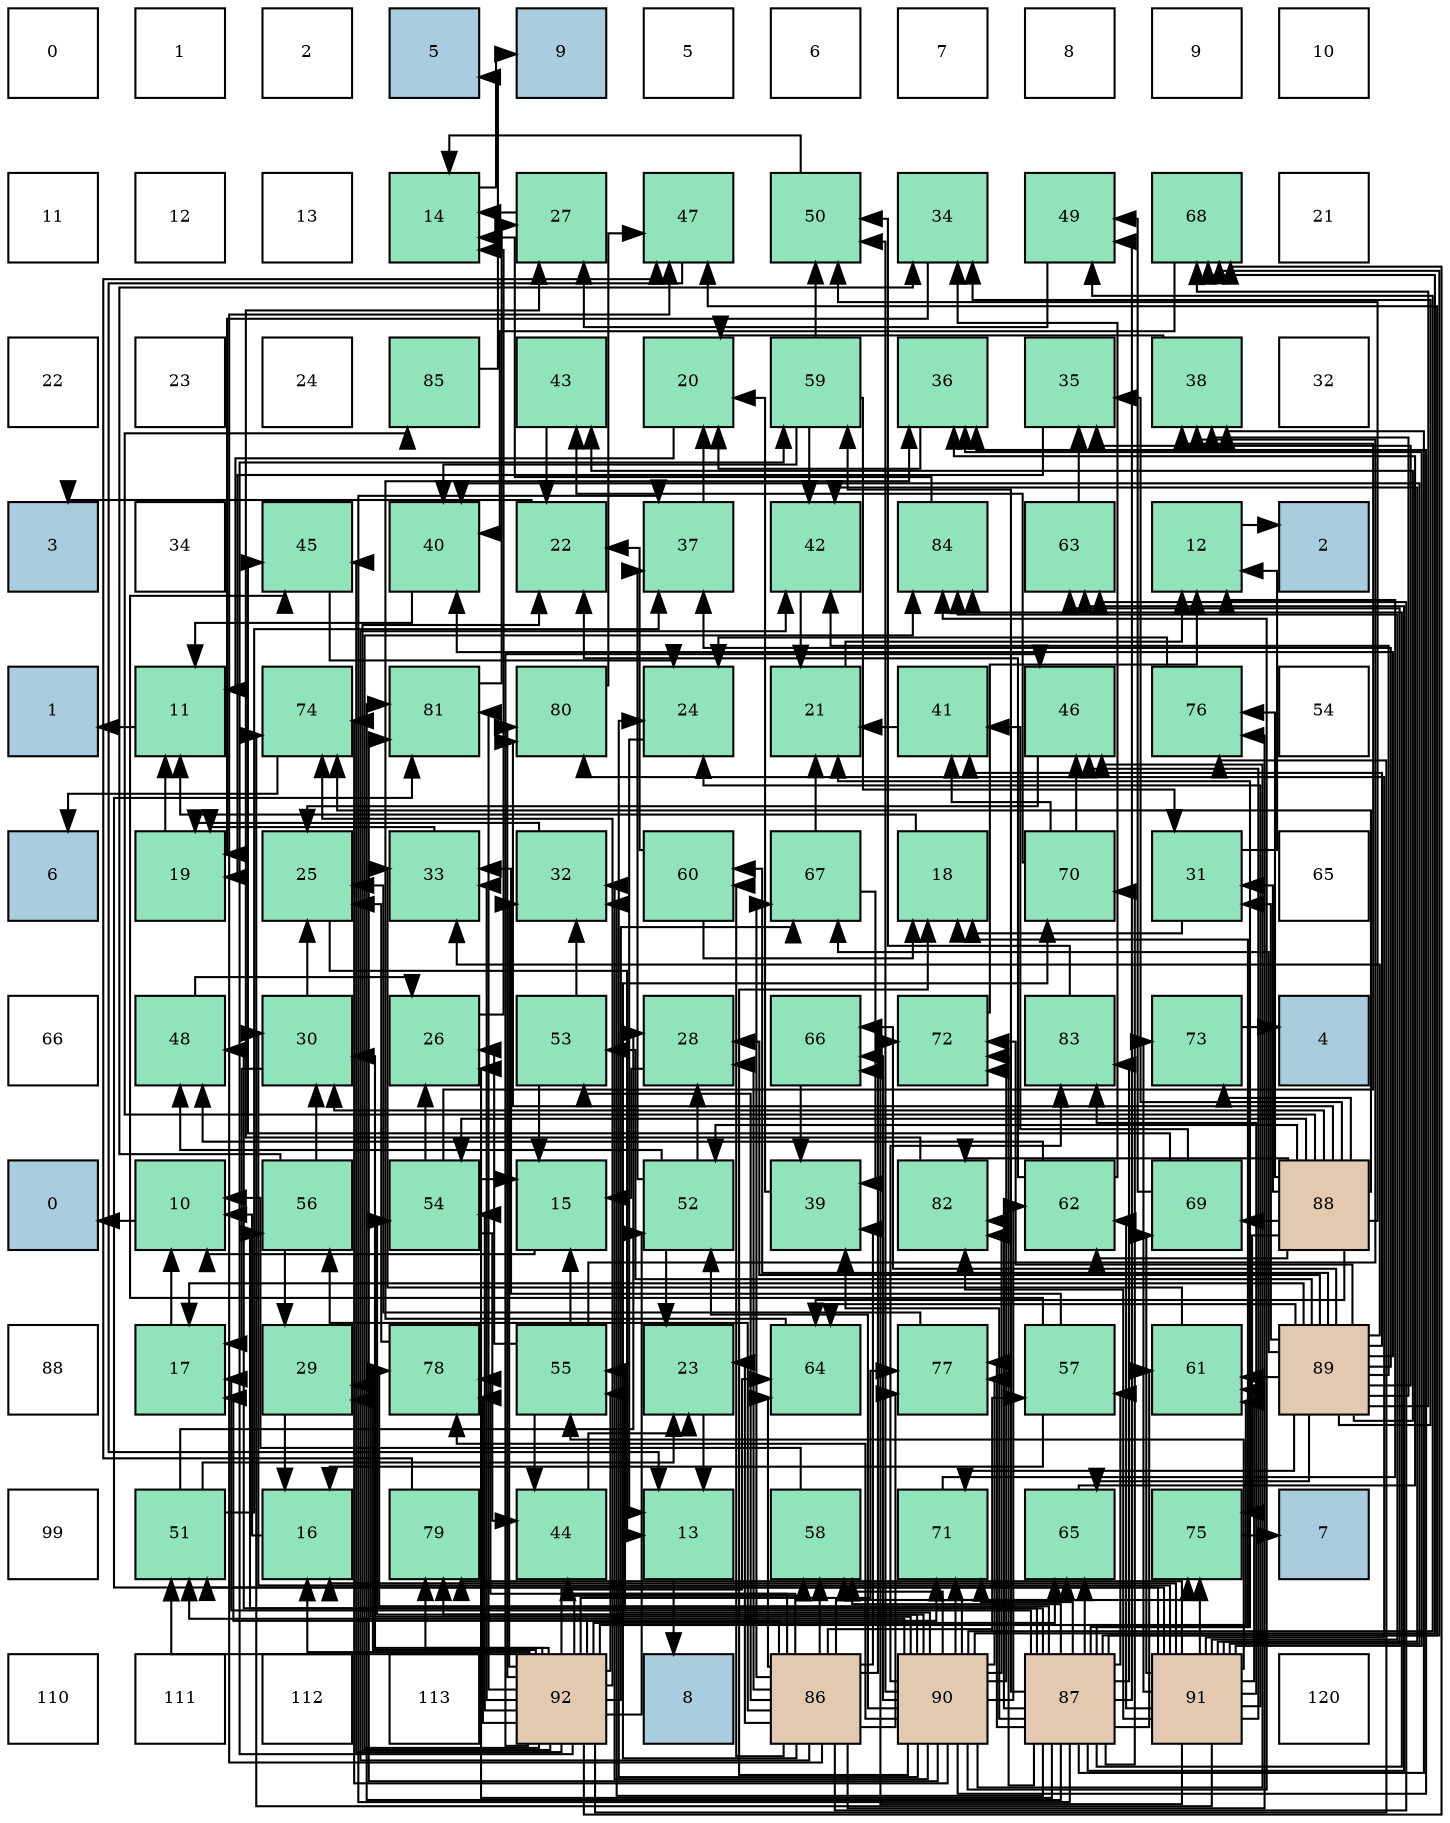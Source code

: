 digraph layout{
 rankdir=TB;
 splines=ortho;
 node [style=filled shape=square fixedsize=true width=0.6];
0[label="0", fontsize=8, fillcolor="#ffffff"];
1[label="1", fontsize=8, fillcolor="#ffffff"];
2[label="2", fontsize=8, fillcolor="#ffffff"];
3[label="5", fontsize=8, fillcolor="#a9ccde"];
4[label="9", fontsize=8, fillcolor="#a9ccde"];
5[label="5", fontsize=8, fillcolor="#ffffff"];
6[label="6", fontsize=8, fillcolor="#ffffff"];
7[label="7", fontsize=8, fillcolor="#ffffff"];
8[label="8", fontsize=8, fillcolor="#ffffff"];
9[label="9", fontsize=8, fillcolor="#ffffff"];
10[label="10", fontsize=8, fillcolor="#ffffff"];
11[label="11", fontsize=8, fillcolor="#ffffff"];
12[label="12", fontsize=8, fillcolor="#ffffff"];
13[label="13", fontsize=8, fillcolor="#ffffff"];
14[label="14", fontsize=8, fillcolor="#91e3bb"];
15[label="27", fontsize=8, fillcolor="#91e3bb"];
16[label="47", fontsize=8, fillcolor="#91e3bb"];
17[label="50", fontsize=8, fillcolor="#91e3bb"];
18[label="34", fontsize=8, fillcolor="#91e3bb"];
19[label="49", fontsize=8, fillcolor="#91e3bb"];
20[label="68", fontsize=8, fillcolor="#91e3bb"];
21[label="21", fontsize=8, fillcolor="#ffffff"];
22[label="22", fontsize=8, fillcolor="#ffffff"];
23[label="23", fontsize=8, fillcolor="#ffffff"];
24[label="24", fontsize=8, fillcolor="#ffffff"];
25[label="85", fontsize=8, fillcolor="#91e3bb"];
26[label="43", fontsize=8, fillcolor="#91e3bb"];
27[label="20", fontsize=8, fillcolor="#91e3bb"];
28[label="59", fontsize=8, fillcolor="#91e3bb"];
29[label="36", fontsize=8, fillcolor="#91e3bb"];
30[label="35", fontsize=8, fillcolor="#91e3bb"];
31[label="38", fontsize=8, fillcolor="#91e3bb"];
32[label="32", fontsize=8, fillcolor="#ffffff"];
33[label="3", fontsize=8, fillcolor="#a9ccde"];
34[label="34", fontsize=8, fillcolor="#ffffff"];
35[label="45", fontsize=8, fillcolor="#91e3bb"];
36[label="40", fontsize=8, fillcolor="#91e3bb"];
37[label="22", fontsize=8, fillcolor="#91e3bb"];
38[label="37", fontsize=8, fillcolor="#91e3bb"];
39[label="42", fontsize=8, fillcolor="#91e3bb"];
40[label="84", fontsize=8, fillcolor="#91e3bb"];
41[label="63", fontsize=8, fillcolor="#91e3bb"];
42[label="12", fontsize=8, fillcolor="#91e3bb"];
43[label="2", fontsize=8, fillcolor="#a9ccde"];
44[label="1", fontsize=8, fillcolor="#a9ccde"];
45[label="11", fontsize=8, fillcolor="#91e3bb"];
46[label="74", fontsize=8, fillcolor="#91e3bb"];
47[label="81", fontsize=8, fillcolor="#91e3bb"];
48[label="80", fontsize=8, fillcolor="#91e3bb"];
49[label="24", fontsize=8, fillcolor="#91e3bb"];
50[label="21", fontsize=8, fillcolor="#91e3bb"];
51[label="41", fontsize=8, fillcolor="#91e3bb"];
52[label="46", fontsize=8, fillcolor="#91e3bb"];
53[label="76", fontsize=8, fillcolor="#91e3bb"];
54[label="54", fontsize=8, fillcolor="#ffffff"];
55[label="6", fontsize=8, fillcolor="#a9ccde"];
56[label="19", fontsize=8, fillcolor="#91e3bb"];
57[label="25", fontsize=8, fillcolor="#91e3bb"];
58[label="33", fontsize=8, fillcolor="#91e3bb"];
59[label="32", fontsize=8, fillcolor="#91e3bb"];
60[label="60", fontsize=8, fillcolor="#91e3bb"];
61[label="67", fontsize=8, fillcolor="#91e3bb"];
62[label="18", fontsize=8, fillcolor="#91e3bb"];
63[label="70", fontsize=8, fillcolor="#91e3bb"];
64[label="31", fontsize=8, fillcolor="#91e3bb"];
65[label="65", fontsize=8, fillcolor="#ffffff"];
66[label="66", fontsize=8, fillcolor="#ffffff"];
67[label="48", fontsize=8, fillcolor="#91e3bb"];
68[label="30", fontsize=8, fillcolor="#91e3bb"];
69[label="26", fontsize=8, fillcolor="#91e3bb"];
70[label="53", fontsize=8, fillcolor="#91e3bb"];
71[label="28", fontsize=8, fillcolor="#91e3bb"];
72[label="66", fontsize=8, fillcolor="#91e3bb"];
73[label="72", fontsize=8, fillcolor="#91e3bb"];
74[label="83", fontsize=8, fillcolor="#91e3bb"];
75[label="73", fontsize=8, fillcolor="#91e3bb"];
76[label="4", fontsize=8, fillcolor="#a9ccde"];
77[label="0", fontsize=8, fillcolor="#a9ccde"];
78[label="10", fontsize=8, fillcolor="#91e3bb"];
79[label="56", fontsize=8, fillcolor="#91e3bb"];
80[label="54", fontsize=8, fillcolor="#91e3bb"];
81[label="15", fontsize=8, fillcolor="#91e3bb"];
82[label="52", fontsize=8, fillcolor="#91e3bb"];
83[label="39", fontsize=8, fillcolor="#91e3bb"];
84[label="82", fontsize=8, fillcolor="#91e3bb"];
85[label="62", fontsize=8, fillcolor="#91e3bb"];
86[label="69", fontsize=8, fillcolor="#91e3bb"];
87[label="88", fontsize=8, fillcolor="#e3c9af"];
88[label="88", fontsize=8, fillcolor="#ffffff"];
89[label="17", fontsize=8, fillcolor="#91e3bb"];
90[label="29", fontsize=8, fillcolor="#91e3bb"];
91[label="78", fontsize=8, fillcolor="#91e3bb"];
92[label="55", fontsize=8, fillcolor="#91e3bb"];
93[label="23", fontsize=8, fillcolor="#91e3bb"];
94[label="64", fontsize=8, fillcolor="#91e3bb"];
95[label="77", fontsize=8, fillcolor="#91e3bb"];
96[label="57", fontsize=8, fillcolor="#91e3bb"];
97[label="61", fontsize=8, fillcolor="#91e3bb"];
98[label="89", fontsize=8, fillcolor="#e3c9af"];
99[label="99", fontsize=8, fillcolor="#ffffff"];
100[label="51", fontsize=8, fillcolor="#91e3bb"];
101[label="16", fontsize=8, fillcolor="#91e3bb"];
102[label="79", fontsize=8, fillcolor="#91e3bb"];
103[label="44", fontsize=8, fillcolor="#91e3bb"];
104[label="13", fontsize=8, fillcolor="#91e3bb"];
105[label="58", fontsize=8, fillcolor="#91e3bb"];
106[label="71", fontsize=8, fillcolor="#91e3bb"];
107[label="65", fontsize=8, fillcolor="#91e3bb"];
108[label="75", fontsize=8, fillcolor="#91e3bb"];
109[label="7", fontsize=8, fillcolor="#a9ccde"];
110[label="110", fontsize=8, fillcolor="#ffffff"];
111[label="111", fontsize=8, fillcolor="#ffffff"];
112[label="112", fontsize=8, fillcolor="#ffffff"];
113[label="113", fontsize=8, fillcolor="#ffffff"];
114[label="92", fontsize=8, fillcolor="#e3c9af"];
115[label="8", fontsize=8, fillcolor="#a9ccde"];
116[label="86", fontsize=8, fillcolor="#e3c9af"];
117[label="90", fontsize=8, fillcolor="#e3c9af"];
118[label="87", fontsize=8, fillcolor="#e3c9af"];
119[label="91", fontsize=8, fillcolor="#e3c9af"];
120[label="120", fontsize=8, fillcolor="#ffffff"];
edge [constraint=false, style=vis];78 -> 77;
45 -> 44;
42 -> 43;
104 -> 115;
14 -> 4;
81 -> 78;
101 -> 78;
89 -> 78;
62 -> 45;
56 -> 45;
27 -> 45;
50 -> 42;
37 -> 33;
93 -> 104;
49 -> 104;
57 -> 104;
69 -> 14;
15 -> 14;
71 -> 81;
90 -> 101;
68 -> 89;
68 -> 57;
64 -> 42;
64 -> 62;
59 -> 56;
58 -> 56;
18 -> 56;
30 -> 56;
29 -> 27;
38 -> 27;
31 -> 27;
83 -> 27;
36 -> 45;
51 -> 50;
39 -> 50;
26 -> 37;
103 -> 93;
35 -> 49;
52 -> 57;
16 -> 104;
67 -> 69;
19 -> 15;
17 -> 14;
100 -> 93;
100 -> 71;
100 -> 38;
82 -> 93;
82 -> 71;
82 -> 38;
82 -> 67;
70 -> 81;
70 -> 59;
80 -> 81;
80 -> 69;
80 -> 31;
80 -> 103;
92 -> 81;
92 -> 69;
92 -> 31;
92 -> 103;
79 -> 90;
79 -> 68;
79 -> 18;
96 -> 101;
96 -> 58;
96 -> 35;
105 -> 78;
28 -> 64;
28 -> 36;
28 -> 39;
28 -> 17;
60 -> 62;
60 -> 37;
97 -> 58;
85 -> 37;
85 -> 18;
85 -> 67;
41 -> 30;
94 -> 29;
107 -> 29;
72 -> 83;
61 -> 50;
61 -> 83;
20 -> 36;
86 -> 51;
86 -> 35;
86 -> 19;
63 -> 51;
63 -> 26;
63 -> 52;
106 -> 42;
73 -> 42;
75 -> 76;
46 -> 55;
108 -> 109;
53 -> 49;
95 -> 57;
91 -> 57;
102 -> 16;
48 -> 16;
47 -> 15;
84 -> 15;
74 -> 17;
40 -> 14;
25 -> 3;
116 -> 89;
116 -> 93;
116 -> 71;
116 -> 83;
116 -> 39;
116 -> 103;
116 -> 16;
116 -> 70;
116 -> 79;
116 -> 96;
116 -> 105;
116 -> 60;
116 -> 41;
116 -> 94;
116 -> 107;
116 -> 61;
116 -> 63;
116 -> 73;
116 -> 53;
116 -> 95;
116 -> 91;
118 -> 89;
118 -> 62;
118 -> 50;
118 -> 69;
118 -> 59;
118 -> 38;
118 -> 31;
118 -> 83;
118 -> 16;
118 -> 67;
118 -> 19;
118 -> 79;
118 -> 96;
118 -> 105;
118 -> 28;
118 -> 97;
118 -> 41;
118 -> 107;
118 -> 20;
118 -> 63;
118 -> 106;
118 -> 73;
118 -> 95;
118 -> 91;
118 -> 47;
118 -> 84;
118 -> 74;
118 -> 40;
87 -> 68;
87 -> 64;
87 -> 30;
87 -> 17;
87 -> 82;
87 -> 80;
87 -> 85;
87 -> 94;
87 -> 86;
87 -> 75;
87 -> 46;
87 -> 108;
87 -> 53;
87 -> 48;
87 -> 84;
87 -> 25;
98 -> 89;
98 -> 71;
98 -> 64;
98 -> 58;
98 -> 18;
98 -> 30;
98 -> 38;
98 -> 31;
98 -> 36;
98 -> 51;
98 -> 39;
98 -> 26;
98 -> 70;
98 -> 60;
98 -> 97;
98 -> 94;
98 -> 107;
98 -> 72;
98 -> 61;
98 -> 20;
98 -> 106;
98 -> 73;
117 -> 62;
117 -> 49;
117 -> 90;
117 -> 59;
117 -> 29;
117 -> 52;
117 -> 19;
117 -> 17;
117 -> 100;
117 -> 82;
117 -> 80;
117 -> 92;
117 -> 105;
117 -> 85;
117 -> 72;
117 -> 20;
117 -> 106;
117 -> 73;
117 -> 46;
117 -> 108;
117 -> 95;
117 -> 91;
117 -> 102;
117 -> 47;
117 -> 84;
117 -> 74;
117 -> 40;
119 -> 101;
119 -> 49;
119 -> 68;
119 -> 29;
119 -> 36;
119 -> 39;
119 -> 52;
119 -> 100;
119 -> 92;
119 -> 97;
119 -> 85;
119 -> 41;
119 -> 72;
119 -> 86;
119 -> 75;
119 -> 46;
119 -> 108;
119 -> 102;
119 -> 48;
119 -> 47;
119 -> 84;
119 -> 74;
119 -> 40;
114 -> 101;
114 -> 37;
114 -> 90;
114 -> 68;
114 -> 59;
114 -> 58;
114 -> 35;
114 -> 52;
114 -> 100;
114 -> 82;
114 -> 80;
114 -> 92;
114 -> 105;
114 -> 28;
114 -> 97;
114 -> 94;
114 -> 107;
114 -> 61;
114 -> 20;
114 -> 106;
114 -> 46;
114 -> 53;
114 -> 95;
114 -> 91;
114 -> 102;
114 -> 48;
114 -> 47;
114 -> 40;
edge [constraint=true, style=invis];
0 -> 11 -> 22 -> 33 -> 44 -> 55 -> 66 -> 77 -> 88 -> 99 -> 110;
1 -> 12 -> 23 -> 34 -> 45 -> 56 -> 67 -> 78 -> 89 -> 100 -> 111;
2 -> 13 -> 24 -> 35 -> 46 -> 57 -> 68 -> 79 -> 90 -> 101 -> 112;
3 -> 14 -> 25 -> 36 -> 47 -> 58 -> 69 -> 80 -> 91 -> 102 -> 113;
4 -> 15 -> 26 -> 37 -> 48 -> 59 -> 70 -> 81 -> 92 -> 103 -> 114;
5 -> 16 -> 27 -> 38 -> 49 -> 60 -> 71 -> 82 -> 93 -> 104 -> 115;
6 -> 17 -> 28 -> 39 -> 50 -> 61 -> 72 -> 83 -> 94 -> 105 -> 116;
7 -> 18 -> 29 -> 40 -> 51 -> 62 -> 73 -> 84 -> 95 -> 106 -> 117;
8 -> 19 -> 30 -> 41 -> 52 -> 63 -> 74 -> 85 -> 96 -> 107 -> 118;
9 -> 20 -> 31 -> 42 -> 53 -> 64 -> 75 -> 86 -> 97 -> 108 -> 119;
10 -> 21 -> 32 -> 43 -> 54 -> 65 -> 76 -> 87 -> 98 -> 109 -> 120;
rank = same {0 -> 1 -> 2 -> 3 -> 4 -> 5 -> 6 -> 7 -> 8 -> 9 -> 10};
rank = same {11 -> 12 -> 13 -> 14 -> 15 -> 16 -> 17 -> 18 -> 19 -> 20 -> 21};
rank = same {22 -> 23 -> 24 -> 25 -> 26 -> 27 -> 28 -> 29 -> 30 -> 31 -> 32};
rank = same {33 -> 34 -> 35 -> 36 -> 37 -> 38 -> 39 -> 40 -> 41 -> 42 -> 43};
rank = same {44 -> 45 -> 46 -> 47 -> 48 -> 49 -> 50 -> 51 -> 52 -> 53 -> 54};
rank = same {55 -> 56 -> 57 -> 58 -> 59 -> 60 -> 61 -> 62 -> 63 -> 64 -> 65};
rank = same {66 -> 67 -> 68 -> 69 -> 70 -> 71 -> 72 -> 73 -> 74 -> 75 -> 76};
rank = same {77 -> 78 -> 79 -> 80 -> 81 -> 82 -> 83 -> 84 -> 85 -> 86 -> 87};
rank = same {88 -> 89 -> 90 -> 91 -> 92 -> 93 -> 94 -> 95 -> 96 -> 97 -> 98};
rank = same {99 -> 100 -> 101 -> 102 -> 103 -> 104 -> 105 -> 106 -> 107 -> 108 -> 109};
rank = same {110 -> 111 -> 112 -> 113 -> 114 -> 115 -> 116 -> 117 -> 118 -> 119 -> 120};
}